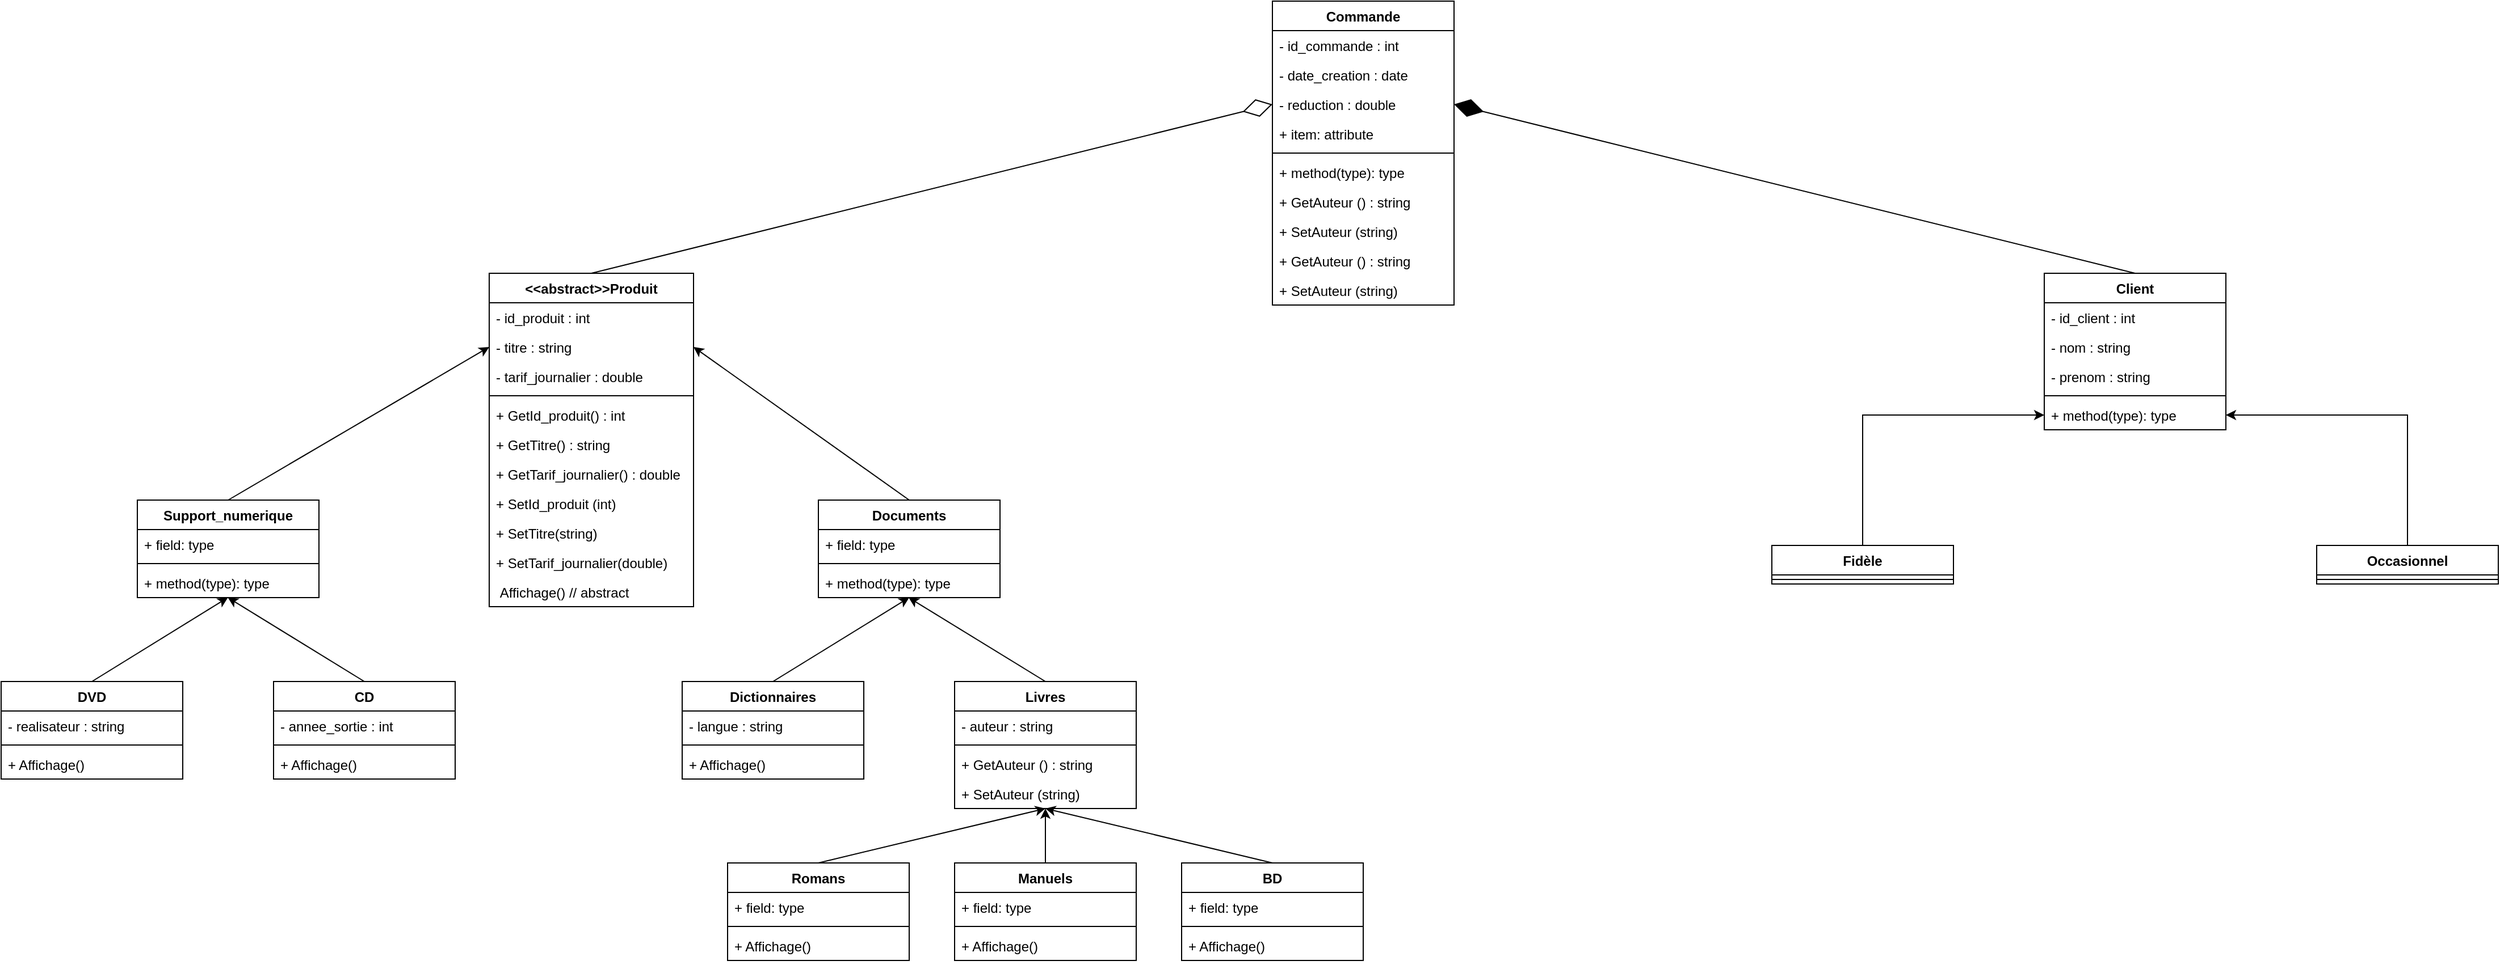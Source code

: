 <mxfile version="12.9.14" type="github">
  <diagram id="Si2locz9k4Dn_10qz3O4" name="Page-1">
    <mxGraphModel dx="1424" dy="1865" grid="1" gridSize="10" guides="1" tooltips="1" connect="1" arrows="1" fold="1" page="1" pageScale="1" pageWidth="850" pageHeight="1100" math="0" shadow="0">
      <root>
        <mxCell id="0" />
        <mxCell id="1" parent="0" />
        <mxCell id="rb-MqD_NAWT4kMZUoV1C-5" value="DVD" style="swimlane;fontStyle=1;align=center;verticalAlign=top;childLayout=stackLayout;horizontal=1;startSize=26;horizontalStack=0;resizeParent=1;resizeParentMax=0;resizeLast=0;collapsible=1;marginBottom=0;" parent="1" vertex="1">
          <mxGeometry x="80" y="480" width="160" height="86" as="geometry" />
        </mxCell>
        <mxCell id="rb-MqD_NAWT4kMZUoV1C-6" value="- realisateur : string" style="text;strokeColor=none;fillColor=none;align=left;verticalAlign=top;spacingLeft=4;spacingRight=4;overflow=hidden;rotatable=0;points=[[0,0.5],[1,0.5]];portConstraint=eastwest;" parent="rb-MqD_NAWT4kMZUoV1C-5" vertex="1">
          <mxGeometry y="26" width="160" height="26" as="geometry" />
        </mxCell>
        <mxCell id="rb-MqD_NAWT4kMZUoV1C-7" value="" style="line;strokeWidth=1;fillColor=none;align=left;verticalAlign=middle;spacingTop=-1;spacingLeft=3;spacingRight=3;rotatable=0;labelPosition=right;points=[];portConstraint=eastwest;" parent="rb-MqD_NAWT4kMZUoV1C-5" vertex="1">
          <mxGeometry y="52" width="160" height="8" as="geometry" />
        </mxCell>
        <mxCell id="tzq9qLVQ6whCQIbnyR1z-40" value="+ Affichage()" style="text;strokeColor=none;fillColor=none;align=left;verticalAlign=top;spacingLeft=4;spacingRight=4;overflow=hidden;rotatable=0;points=[[0,0.5],[1,0.5]];portConstraint=eastwest;" parent="rb-MqD_NAWT4kMZUoV1C-5" vertex="1">
          <mxGeometry y="60" width="160" height="26" as="geometry" />
        </mxCell>
        <mxCell id="rb-MqD_NAWT4kMZUoV1C-9" value="CD" style="swimlane;fontStyle=1;align=center;verticalAlign=top;childLayout=stackLayout;horizontal=1;startSize=26;horizontalStack=0;resizeParent=1;resizeParentMax=0;resizeLast=0;collapsible=1;marginBottom=0;" parent="1" vertex="1">
          <mxGeometry x="320" y="480" width="160" height="86" as="geometry" />
        </mxCell>
        <mxCell id="rb-MqD_NAWT4kMZUoV1C-10" value="- annee_sortie : int" style="text;strokeColor=none;fillColor=none;align=left;verticalAlign=top;spacingLeft=4;spacingRight=4;overflow=hidden;rotatable=0;points=[[0,0.5],[1,0.5]];portConstraint=eastwest;" parent="rb-MqD_NAWT4kMZUoV1C-9" vertex="1">
          <mxGeometry y="26" width="160" height="26" as="geometry" />
        </mxCell>
        <mxCell id="rb-MqD_NAWT4kMZUoV1C-11" value="" style="line;strokeWidth=1;fillColor=none;align=left;verticalAlign=middle;spacingTop=-1;spacingLeft=3;spacingRight=3;rotatable=0;labelPosition=right;points=[];portConstraint=eastwest;" parent="rb-MqD_NAWT4kMZUoV1C-9" vertex="1">
          <mxGeometry y="52" width="160" height="8" as="geometry" />
        </mxCell>
        <mxCell id="tzq9qLVQ6whCQIbnyR1z-41" value="+ Affichage()" style="text;strokeColor=none;fillColor=none;align=left;verticalAlign=top;spacingLeft=4;spacingRight=4;overflow=hidden;rotatable=0;points=[[0,0.5],[1,0.5]];portConstraint=eastwest;" parent="rb-MqD_NAWT4kMZUoV1C-9" vertex="1">
          <mxGeometry y="60" width="160" height="26" as="geometry" />
        </mxCell>
        <mxCell id="tzq9qLVQ6whCQIbnyR1z-1" value="Support_numerique" style="swimlane;fontStyle=1;align=center;verticalAlign=top;childLayout=stackLayout;horizontal=1;startSize=26;horizontalStack=0;resizeParent=1;resizeParentMax=0;resizeLast=0;collapsible=1;marginBottom=0;" parent="1" vertex="1">
          <mxGeometry x="200" y="320" width="160" height="86" as="geometry" />
        </mxCell>
        <mxCell id="tzq9qLVQ6whCQIbnyR1z-2" value="+ field: type" style="text;strokeColor=none;fillColor=none;align=left;verticalAlign=top;spacingLeft=4;spacingRight=4;overflow=hidden;rotatable=0;points=[[0,0.5],[1,0.5]];portConstraint=eastwest;" parent="tzq9qLVQ6whCQIbnyR1z-1" vertex="1">
          <mxGeometry y="26" width="160" height="26" as="geometry" />
        </mxCell>
        <mxCell id="tzq9qLVQ6whCQIbnyR1z-3" value="" style="line;strokeWidth=1;fillColor=none;align=left;verticalAlign=middle;spacingTop=-1;spacingLeft=3;spacingRight=3;rotatable=0;labelPosition=right;points=[];portConstraint=eastwest;" parent="tzq9qLVQ6whCQIbnyR1z-1" vertex="1">
          <mxGeometry y="52" width="160" height="8" as="geometry" />
        </mxCell>
        <mxCell id="tzq9qLVQ6whCQIbnyR1z-4" value="+ method(type): type" style="text;strokeColor=none;fillColor=none;align=left;verticalAlign=top;spacingLeft=4;spacingRight=4;overflow=hidden;rotatable=0;points=[[0,0.5],[1,0.5]];portConstraint=eastwest;" parent="tzq9qLVQ6whCQIbnyR1z-1" vertex="1">
          <mxGeometry y="60" width="160" height="26" as="geometry" />
        </mxCell>
        <mxCell id="rb-MqD_NAWT4kMZUoV1C-13" value="Documents" style="swimlane;fontStyle=1;align=center;verticalAlign=top;childLayout=stackLayout;horizontal=1;startSize=26;horizontalStack=0;resizeParent=1;resizeParentMax=0;resizeLast=0;collapsible=1;marginBottom=0;" parent="1" vertex="1">
          <mxGeometry x="800" y="320" width="160" height="86" as="geometry" />
        </mxCell>
        <mxCell id="rb-MqD_NAWT4kMZUoV1C-14" value="+ field: type" style="text;strokeColor=none;fillColor=none;align=left;verticalAlign=top;spacingLeft=4;spacingRight=4;overflow=hidden;rotatable=0;points=[[0,0.5],[1,0.5]];portConstraint=eastwest;" parent="rb-MqD_NAWT4kMZUoV1C-13" vertex="1">
          <mxGeometry y="26" width="160" height="26" as="geometry" />
        </mxCell>
        <mxCell id="rb-MqD_NAWT4kMZUoV1C-15" value="" style="line;strokeWidth=1;fillColor=none;align=left;verticalAlign=middle;spacingTop=-1;spacingLeft=3;spacingRight=3;rotatable=0;labelPosition=right;points=[];portConstraint=eastwest;" parent="rb-MqD_NAWT4kMZUoV1C-13" vertex="1">
          <mxGeometry y="52" width="160" height="8" as="geometry" />
        </mxCell>
        <mxCell id="rb-MqD_NAWT4kMZUoV1C-16" value="+ method(type): type" style="text;strokeColor=none;fillColor=none;align=left;verticalAlign=top;spacingLeft=4;spacingRight=4;overflow=hidden;rotatable=0;points=[[0,0.5],[1,0.5]];portConstraint=eastwest;" parent="rb-MqD_NAWT4kMZUoV1C-13" vertex="1">
          <mxGeometry y="60" width="160" height="26" as="geometry" />
        </mxCell>
        <mxCell id="rb-MqD_NAWT4kMZUoV1C-21" value="Dictionnaires" style="swimlane;fontStyle=1;align=center;verticalAlign=top;childLayout=stackLayout;horizontal=1;startSize=26;horizontalStack=0;resizeParent=1;resizeParentMax=0;resizeLast=0;collapsible=1;marginBottom=0;" parent="1" vertex="1">
          <mxGeometry x="680" y="480" width="160" height="86" as="geometry" />
        </mxCell>
        <mxCell id="rb-MqD_NAWT4kMZUoV1C-22" value="- langue : string" style="text;strokeColor=none;fillColor=none;align=left;verticalAlign=top;spacingLeft=4;spacingRight=4;overflow=hidden;rotatable=0;points=[[0,0.5],[1,0.5]];portConstraint=eastwest;" parent="rb-MqD_NAWT4kMZUoV1C-21" vertex="1">
          <mxGeometry y="26" width="160" height="26" as="geometry" />
        </mxCell>
        <mxCell id="rb-MqD_NAWT4kMZUoV1C-23" value="" style="line;strokeWidth=1;fillColor=none;align=left;verticalAlign=middle;spacingTop=-1;spacingLeft=3;spacingRight=3;rotatable=0;labelPosition=right;points=[];portConstraint=eastwest;" parent="rb-MqD_NAWT4kMZUoV1C-21" vertex="1">
          <mxGeometry y="52" width="160" height="8" as="geometry" />
        </mxCell>
        <mxCell id="tzq9qLVQ6whCQIbnyR1z-42" value="+ Affichage()" style="text;strokeColor=none;fillColor=none;align=left;verticalAlign=top;spacingLeft=4;spacingRight=4;overflow=hidden;rotatable=0;points=[[0,0.5],[1,0.5]];portConstraint=eastwest;" parent="rb-MqD_NAWT4kMZUoV1C-21" vertex="1">
          <mxGeometry y="60" width="160" height="26" as="geometry" />
        </mxCell>
        <mxCell id="rb-MqD_NAWT4kMZUoV1C-25" value="Livres" style="swimlane;fontStyle=1;align=center;verticalAlign=top;childLayout=stackLayout;horizontal=1;startSize=26;horizontalStack=0;resizeParent=1;resizeParentMax=0;resizeLast=0;collapsible=1;marginBottom=0;" parent="1" vertex="1">
          <mxGeometry x="920" y="480" width="160" height="112" as="geometry" />
        </mxCell>
        <mxCell id="rb-MqD_NAWT4kMZUoV1C-26" value="- auteur : string" style="text;strokeColor=none;fillColor=none;align=left;verticalAlign=top;spacingLeft=4;spacingRight=4;overflow=hidden;rotatable=0;points=[[0,0.5],[1,0.5]];portConstraint=eastwest;" parent="rb-MqD_NAWT4kMZUoV1C-25" vertex="1">
          <mxGeometry y="26" width="160" height="26" as="geometry" />
        </mxCell>
        <mxCell id="rb-MqD_NAWT4kMZUoV1C-27" value="" style="line;strokeWidth=1;fillColor=none;align=left;verticalAlign=middle;spacingTop=-1;spacingLeft=3;spacingRight=3;rotatable=0;labelPosition=right;points=[];portConstraint=eastwest;" parent="rb-MqD_NAWT4kMZUoV1C-25" vertex="1">
          <mxGeometry y="52" width="160" height="8" as="geometry" />
        </mxCell>
        <mxCell id="rb-MqD_NAWT4kMZUoV1C-28" value="+ GetAuteur () : string" style="text;strokeColor=none;fillColor=none;align=left;verticalAlign=top;spacingLeft=4;spacingRight=4;overflow=hidden;rotatable=0;points=[[0,0.5],[1,0.5]];portConstraint=eastwest;" parent="rb-MqD_NAWT4kMZUoV1C-25" vertex="1">
          <mxGeometry y="60" width="160" height="26" as="geometry" />
        </mxCell>
        <mxCell id="tzq9qLVQ6whCQIbnyR1z-46" value="+ SetAuteur (string)" style="text;strokeColor=none;fillColor=none;align=left;verticalAlign=top;spacingLeft=4;spacingRight=4;overflow=hidden;rotatable=0;points=[[0,0.5],[1,0.5]];portConstraint=eastwest;" parent="rb-MqD_NAWT4kMZUoV1C-25" vertex="1">
          <mxGeometry y="86" width="160" height="26" as="geometry" />
        </mxCell>
        <mxCell id="rb-MqD_NAWT4kMZUoV1C-37" value="BD" style="swimlane;fontStyle=1;align=center;verticalAlign=top;childLayout=stackLayout;horizontal=1;startSize=26;horizontalStack=0;resizeParent=1;resizeParentMax=0;resizeLast=0;collapsible=1;marginBottom=0;" parent="1" vertex="1">
          <mxGeometry x="1120" y="640" width="160" height="86" as="geometry" />
        </mxCell>
        <mxCell id="rb-MqD_NAWT4kMZUoV1C-38" value="+ field: type" style="text;strokeColor=none;fillColor=none;align=left;verticalAlign=top;spacingLeft=4;spacingRight=4;overflow=hidden;rotatable=0;points=[[0,0.5],[1,0.5]];portConstraint=eastwest;" parent="rb-MqD_NAWT4kMZUoV1C-37" vertex="1">
          <mxGeometry y="26" width="160" height="26" as="geometry" />
        </mxCell>
        <mxCell id="rb-MqD_NAWT4kMZUoV1C-39" value="" style="line;strokeWidth=1;fillColor=none;align=left;verticalAlign=middle;spacingTop=-1;spacingLeft=3;spacingRight=3;rotatable=0;labelPosition=right;points=[];portConstraint=eastwest;" parent="rb-MqD_NAWT4kMZUoV1C-37" vertex="1">
          <mxGeometry y="52" width="160" height="8" as="geometry" />
        </mxCell>
        <mxCell id="tzq9qLVQ6whCQIbnyR1z-45" value="+ Affichage()" style="text;strokeColor=none;fillColor=none;align=left;verticalAlign=top;spacingLeft=4;spacingRight=4;overflow=hidden;rotatable=0;points=[[0,0.5],[1,0.5]];portConstraint=eastwest;" parent="rb-MqD_NAWT4kMZUoV1C-37" vertex="1">
          <mxGeometry y="60" width="160" height="26" as="geometry" />
        </mxCell>
        <mxCell id="rb-MqD_NAWT4kMZUoV1C-33" value="Manuels" style="swimlane;fontStyle=1;align=center;verticalAlign=top;childLayout=stackLayout;horizontal=1;startSize=26;horizontalStack=0;resizeParent=1;resizeParentMax=0;resizeLast=0;collapsible=1;marginBottom=0;" parent="1" vertex="1">
          <mxGeometry x="920" y="640" width="160" height="86" as="geometry" />
        </mxCell>
        <mxCell id="rb-MqD_NAWT4kMZUoV1C-34" value="+ field: type" style="text;strokeColor=none;fillColor=none;align=left;verticalAlign=top;spacingLeft=4;spacingRight=4;overflow=hidden;rotatable=0;points=[[0,0.5],[1,0.5]];portConstraint=eastwest;" parent="rb-MqD_NAWT4kMZUoV1C-33" vertex="1">
          <mxGeometry y="26" width="160" height="26" as="geometry" />
        </mxCell>
        <mxCell id="rb-MqD_NAWT4kMZUoV1C-35" value="" style="line;strokeWidth=1;fillColor=none;align=left;verticalAlign=middle;spacingTop=-1;spacingLeft=3;spacingRight=3;rotatable=0;labelPosition=right;points=[];portConstraint=eastwest;" parent="rb-MqD_NAWT4kMZUoV1C-33" vertex="1">
          <mxGeometry y="52" width="160" height="8" as="geometry" />
        </mxCell>
        <mxCell id="tzq9qLVQ6whCQIbnyR1z-44" value="+ Affichage()" style="text;strokeColor=none;fillColor=none;align=left;verticalAlign=top;spacingLeft=4;spacingRight=4;overflow=hidden;rotatable=0;points=[[0,0.5],[1,0.5]];portConstraint=eastwest;" parent="rb-MqD_NAWT4kMZUoV1C-33" vertex="1">
          <mxGeometry y="60" width="160" height="26" as="geometry" />
        </mxCell>
        <mxCell id="rb-MqD_NAWT4kMZUoV1C-29" value="Romans" style="swimlane;fontStyle=1;align=center;verticalAlign=top;childLayout=stackLayout;horizontal=1;startSize=26;horizontalStack=0;resizeParent=1;resizeParentMax=0;resizeLast=0;collapsible=1;marginBottom=0;" parent="1" vertex="1">
          <mxGeometry x="720" y="640" width="160" height="86" as="geometry" />
        </mxCell>
        <mxCell id="rb-MqD_NAWT4kMZUoV1C-30" value="+ field: type" style="text;strokeColor=none;fillColor=none;align=left;verticalAlign=top;spacingLeft=4;spacingRight=4;overflow=hidden;rotatable=0;points=[[0,0.5],[1,0.5]];portConstraint=eastwest;" parent="rb-MqD_NAWT4kMZUoV1C-29" vertex="1">
          <mxGeometry y="26" width="160" height="26" as="geometry" />
        </mxCell>
        <mxCell id="rb-MqD_NAWT4kMZUoV1C-31" value="" style="line;strokeWidth=1;fillColor=none;align=left;verticalAlign=middle;spacingTop=-1;spacingLeft=3;spacingRight=3;rotatable=0;labelPosition=right;points=[];portConstraint=eastwest;" parent="rb-MqD_NAWT4kMZUoV1C-29" vertex="1">
          <mxGeometry y="52" width="160" height="8" as="geometry" />
        </mxCell>
        <mxCell id="tzq9qLVQ6whCQIbnyR1z-43" value="+ Affichage()" style="text;strokeColor=none;fillColor=none;align=left;verticalAlign=top;spacingLeft=4;spacingRight=4;overflow=hidden;rotatable=0;points=[[0,0.5],[1,0.5]];portConstraint=eastwest;" parent="rb-MqD_NAWT4kMZUoV1C-29" vertex="1">
          <mxGeometry y="60" width="160" height="26" as="geometry" />
        </mxCell>
        <mxCell id="rb-MqD_NAWT4kMZUoV1C-1" value="&lt;&lt;abstract&gt;&gt;Produit" style="swimlane;fontStyle=1;align=center;verticalAlign=top;childLayout=stackLayout;horizontal=1;startSize=26;horizontalStack=0;resizeParent=1;resizeParentMax=0;resizeLast=0;collapsible=1;marginBottom=0;" parent="1" vertex="1">
          <mxGeometry x="510" y="120" width="180" height="294" as="geometry" />
        </mxCell>
        <mxCell id="rb-MqD_NAWT4kMZUoV1C-2" value="- id_produit : int" style="text;strokeColor=none;fillColor=none;align=left;verticalAlign=top;spacingLeft=4;spacingRight=4;overflow=hidden;rotatable=0;points=[[0,0.5],[1,0.5]];portConstraint=eastwest;" parent="rb-MqD_NAWT4kMZUoV1C-1" vertex="1">
          <mxGeometry y="26" width="180" height="26" as="geometry" />
        </mxCell>
        <mxCell id="meF54CxMP4Rzf3T3WrZb-1" value="- titre : string" style="text;strokeColor=none;fillColor=none;align=left;verticalAlign=top;spacingLeft=4;spacingRight=4;overflow=hidden;rotatable=0;points=[[0,0.5],[1,0.5]];portConstraint=eastwest;" parent="rb-MqD_NAWT4kMZUoV1C-1" vertex="1">
          <mxGeometry y="52" width="180" height="26" as="geometry" />
        </mxCell>
        <mxCell id="meF54CxMP4Rzf3T3WrZb-2" value="- tarif_journalier : double" style="text;strokeColor=none;fillColor=none;align=left;verticalAlign=top;spacingLeft=4;spacingRight=4;overflow=hidden;rotatable=0;points=[[0,0.5],[1,0.5]];portConstraint=eastwest;" parent="rb-MqD_NAWT4kMZUoV1C-1" vertex="1">
          <mxGeometry y="78" width="180" height="26" as="geometry" />
        </mxCell>
        <mxCell id="rb-MqD_NAWT4kMZUoV1C-3" value="" style="line;strokeWidth=1;fillColor=none;align=left;verticalAlign=middle;spacingTop=-1;spacingLeft=3;spacingRight=3;rotatable=0;labelPosition=right;points=[];portConstraint=eastwest;" parent="rb-MqD_NAWT4kMZUoV1C-1" vertex="1">
          <mxGeometry y="104" width="180" height="8" as="geometry" />
        </mxCell>
        <mxCell id="rb-MqD_NAWT4kMZUoV1C-4" value="+ GetId_produit() : int" style="text;strokeColor=none;fillColor=none;align=left;verticalAlign=top;spacingLeft=4;spacingRight=4;overflow=hidden;rotatable=0;points=[[0,0.5],[1,0.5]];portConstraint=eastwest;" parent="rb-MqD_NAWT4kMZUoV1C-1" vertex="1">
          <mxGeometry y="112" width="180" height="26" as="geometry" />
        </mxCell>
        <mxCell id="tzq9qLVQ6whCQIbnyR1z-31" value="+ GetTitre() : string" style="text;strokeColor=none;fillColor=none;align=left;verticalAlign=top;spacingLeft=4;spacingRight=4;overflow=hidden;rotatable=0;points=[[0,0.5],[1,0.5]];portConstraint=eastwest;" parent="rb-MqD_NAWT4kMZUoV1C-1" vertex="1">
          <mxGeometry y="138" width="180" height="26" as="geometry" />
        </mxCell>
        <mxCell id="tzq9qLVQ6whCQIbnyR1z-32" value="+ GetTarif_journalier() : double" style="text;strokeColor=none;fillColor=none;align=left;verticalAlign=top;spacingLeft=4;spacingRight=4;overflow=hidden;rotatable=0;points=[[0,0.5],[1,0.5]];portConstraint=eastwest;" parent="rb-MqD_NAWT4kMZUoV1C-1" vertex="1">
          <mxGeometry y="164" width="180" height="26" as="geometry" />
        </mxCell>
        <mxCell id="tzq9qLVQ6whCQIbnyR1z-36" value="+ SetId_produit (int)" style="text;strokeColor=none;fillColor=none;align=left;verticalAlign=top;spacingLeft=4;spacingRight=4;overflow=hidden;rotatable=0;points=[[0,0.5],[1,0.5]];portConstraint=eastwest;" parent="rb-MqD_NAWT4kMZUoV1C-1" vertex="1">
          <mxGeometry y="190" width="180" height="26" as="geometry" />
        </mxCell>
        <mxCell id="tzq9qLVQ6whCQIbnyR1z-34" value="+ SetTitre(string)" style="text;strokeColor=none;fillColor=none;align=left;verticalAlign=top;spacingLeft=4;spacingRight=4;overflow=hidden;rotatable=0;points=[[0,0.5],[1,0.5]];portConstraint=eastwest;" parent="rb-MqD_NAWT4kMZUoV1C-1" vertex="1">
          <mxGeometry y="216" width="180" height="26" as="geometry" />
        </mxCell>
        <mxCell id="tzq9qLVQ6whCQIbnyR1z-35" value="+ SetTarif_journalier(double)" style="text;strokeColor=none;fillColor=none;align=left;verticalAlign=top;spacingLeft=4;spacingRight=4;overflow=hidden;rotatable=0;points=[[0,0.5],[1,0.5]];portConstraint=eastwest;" parent="rb-MqD_NAWT4kMZUoV1C-1" vertex="1">
          <mxGeometry y="242" width="180" height="26" as="geometry" />
        </mxCell>
        <mxCell id="tzq9qLVQ6whCQIbnyR1z-37" value=" Affichage() // abstract" style="text;strokeColor=none;fillColor=none;align=left;verticalAlign=top;spacingLeft=4;spacingRight=4;overflow=hidden;rotatable=0;points=[[0,0.5],[1,0.5]];portConstraint=eastwest;" parent="rb-MqD_NAWT4kMZUoV1C-1" vertex="1">
          <mxGeometry y="268" width="180" height="26" as="geometry" />
        </mxCell>
        <mxCell id="tzq9qLVQ6whCQIbnyR1z-5" value="" style="endArrow=classic;html=1;entryX=1;entryY=0.5;entryDx=0;entryDy=0;exitX=0.5;exitY=0;exitDx=0;exitDy=0;" parent="1" source="rb-MqD_NAWT4kMZUoV1C-13" target="meF54CxMP4Rzf3T3WrZb-1" edge="1">
          <mxGeometry width="50" height="50" relative="1" as="geometry">
            <mxPoint x="950" y="120" as="sourcePoint" />
            <mxPoint x="750" y="430" as="targetPoint" />
          </mxGeometry>
        </mxCell>
        <mxCell id="tzq9qLVQ6whCQIbnyR1z-6" value="" style="endArrow=classic;html=1;entryX=0;entryY=0.5;entryDx=0;entryDy=0;exitX=0.5;exitY=0;exitDx=0;exitDy=0;" parent="1" source="tzq9qLVQ6whCQIbnyR1z-1" target="meF54CxMP4Rzf3T3WrZb-1" edge="1">
          <mxGeometry width="50" height="50" relative="1" as="geometry">
            <mxPoint x="700" y="480" as="sourcePoint" />
            <mxPoint x="750" y="430" as="targetPoint" />
          </mxGeometry>
        </mxCell>
        <mxCell id="tzq9qLVQ6whCQIbnyR1z-7" value="" style="endArrow=classic;html=1;entryX=0.5;entryY=1;entryDx=0;entryDy=0;exitX=0.5;exitY=0;exitDx=0;exitDy=0;" parent="1" source="rb-MqD_NAWT4kMZUoV1C-21" target="rb-MqD_NAWT4kMZUoV1C-13" edge="1">
          <mxGeometry width="50" height="50" relative="1" as="geometry">
            <mxPoint x="700" y="480" as="sourcePoint" />
            <mxPoint x="750" y="430" as="targetPoint" />
          </mxGeometry>
        </mxCell>
        <mxCell id="tzq9qLVQ6whCQIbnyR1z-8" value="" style="endArrow=classic;html=1;entryX=0.497;entryY=0.998;entryDx=0;entryDy=0;entryPerimeter=0;exitX=0.5;exitY=0;exitDx=0;exitDy=0;" parent="1" source="rb-MqD_NAWT4kMZUoV1C-25" target="rb-MqD_NAWT4kMZUoV1C-16" edge="1">
          <mxGeometry width="50" height="50" relative="1" as="geometry">
            <mxPoint x="700" y="480" as="sourcePoint" />
            <mxPoint x="750" y="430" as="targetPoint" />
          </mxGeometry>
        </mxCell>
        <mxCell id="tzq9qLVQ6whCQIbnyR1z-9" value="" style="endArrow=classic;html=1;exitX=0.5;exitY=0;exitDx=0;exitDy=0;" parent="1" source="rb-MqD_NAWT4kMZUoV1C-37" edge="1">
          <mxGeometry width="50" height="50" relative="1" as="geometry">
            <mxPoint x="700" y="480" as="sourcePoint" />
            <mxPoint x="1000" y="592" as="targetPoint" />
          </mxGeometry>
        </mxCell>
        <mxCell id="tzq9qLVQ6whCQIbnyR1z-10" value="" style="endArrow=classic;html=1;exitX=0.5;exitY=0;exitDx=0;exitDy=0;entryX=0.5;entryY=1;entryDx=0;entryDy=0;" parent="1" source="rb-MqD_NAWT4kMZUoV1C-33" target="rb-MqD_NAWT4kMZUoV1C-25" edge="1">
          <mxGeometry width="50" height="50" relative="1" as="geometry">
            <mxPoint x="1210" y="650" as="sourcePoint" />
            <mxPoint x="1009.04" y="576.702" as="targetPoint" />
          </mxGeometry>
        </mxCell>
        <mxCell id="tzq9qLVQ6whCQIbnyR1z-11" value="" style="endArrow=classic;html=1;exitX=0.5;exitY=0;exitDx=0;exitDy=0;" parent="1" source="rb-MqD_NAWT4kMZUoV1C-29" edge="1">
          <mxGeometry width="50" height="50" relative="1" as="geometry">
            <mxPoint x="1010" y="650" as="sourcePoint" />
            <mxPoint x="1000" y="592" as="targetPoint" />
          </mxGeometry>
        </mxCell>
        <mxCell id="tzq9qLVQ6whCQIbnyR1z-12" value="" style="endArrow=classic;html=1;exitX=0.5;exitY=0;exitDx=0;exitDy=0;entryX=0.5;entryY=1;entryDx=0;entryDy=0;" parent="1" source="rb-MqD_NAWT4kMZUoV1C-9" edge="1">
          <mxGeometry width="50" height="50" relative="1" as="geometry">
            <mxPoint x="279.76" y="480" as="sourcePoint" />
            <mxPoint x="279.76" y="406" as="targetPoint" />
          </mxGeometry>
        </mxCell>
        <mxCell id="tzq9qLVQ6whCQIbnyR1z-13" value="" style="endArrow=classic;html=1;exitX=0.5;exitY=0;exitDx=0;exitDy=0;entryX=0.5;entryY=1;entryDx=0;entryDy=0;" parent="1" source="rb-MqD_NAWT4kMZUoV1C-5" edge="1">
          <mxGeometry width="50" height="50" relative="1" as="geometry">
            <mxPoint x="279.76" y="480" as="sourcePoint" />
            <mxPoint x="279.76" y="406" as="targetPoint" />
          </mxGeometry>
        </mxCell>
        <mxCell id="tzq9qLVQ6whCQIbnyR1z-14" value="Client" style="swimlane;fontStyle=1;align=center;verticalAlign=top;childLayout=stackLayout;horizontal=1;startSize=26;horizontalStack=0;resizeParent=1;resizeParentMax=0;resizeLast=0;collapsible=1;marginBottom=0;" parent="1" vertex="1">
          <mxGeometry x="1880" y="120" width="160" height="138" as="geometry" />
        </mxCell>
        <mxCell id="tzq9qLVQ6whCQIbnyR1z-15" value="- id_client : int&#xa;" style="text;strokeColor=none;fillColor=none;align=left;verticalAlign=top;spacingLeft=4;spacingRight=4;overflow=hidden;rotatable=0;points=[[0,0.5],[1,0.5]];portConstraint=eastwest;" parent="tzq9qLVQ6whCQIbnyR1z-14" vertex="1">
          <mxGeometry y="26" width="160" height="26" as="geometry" />
        </mxCell>
        <mxCell id="tzq9qLVQ6whCQIbnyR1z-19" value="- nom : string" style="text;strokeColor=none;fillColor=none;align=left;verticalAlign=top;spacingLeft=4;spacingRight=4;overflow=hidden;rotatable=0;points=[[0,0.5],[1,0.5]];portConstraint=eastwest;" parent="tzq9qLVQ6whCQIbnyR1z-14" vertex="1">
          <mxGeometry y="52" width="160" height="26" as="geometry" />
        </mxCell>
        <mxCell id="tzq9qLVQ6whCQIbnyR1z-18" value="- prenom : string" style="text;strokeColor=none;fillColor=none;align=left;verticalAlign=top;spacingLeft=4;spacingRight=4;overflow=hidden;rotatable=0;points=[[0,0.5],[1,0.5]];portConstraint=eastwest;" parent="tzq9qLVQ6whCQIbnyR1z-14" vertex="1">
          <mxGeometry y="78" width="160" height="26" as="geometry" />
        </mxCell>
        <mxCell id="tzq9qLVQ6whCQIbnyR1z-16" value="" style="line;strokeWidth=1;fillColor=none;align=left;verticalAlign=middle;spacingTop=-1;spacingLeft=3;spacingRight=3;rotatable=0;labelPosition=right;points=[];portConstraint=eastwest;" parent="tzq9qLVQ6whCQIbnyR1z-14" vertex="1">
          <mxGeometry y="104" width="160" height="8" as="geometry" />
        </mxCell>
        <mxCell id="tzq9qLVQ6whCQIbnyR1z-17" value="+ method(type): type" style="text;strokeColor=none;fillColor=none;align=left;verticalAlign=top;spacingLeft=4;spacingRight=4;overflow=hidden;rotatable=0;points=[[0,0.5],[1,0.5]];portConstraint=eastwest;" parent="tzq9qLVQ6whCQIbnyR1z-14" vertex="1">
          <mxGeometry y="112" width="160" height="26" as="geometry" />
        </mxCell>
        <mxCell id="tzq9qLVQ6whCQIbnyR1z-20" value="Commande" style="swimlane;fontStyle=1;align=center;verticalAlign=top;childLayout=stackLayout;horizontal=1;startSize=26;horizontalStack=0;resizeParent=1;resizeParentMax=0;resizeLast=0;collapsible=1;marginBottom=0;" parent="1" vertex="1">
          <mxGeometry x="1200" y="-120" width="160" height="268" as="geometry" />
        </mxCell>
        <mxCell id="tzq9qLVQ6whCQIbnyR1z-21" value="- id_commande : int" style="text;strokeColor=none;fillColor=none;align=left;verticalAlign=top;spacingLeft=4;spacingRight=4;overflow=hidden;rotatable=0;points=[[0,0.5],[1,0.5]];portConstraint=eastwest;" parent="tzq9qLVQ6whCQIbnyR1z-20" vertex="1">
          <mxGeometry y="26" width="160" height="26" as="geometry" />
        </mxCell>
        <mxCell id="tzq9qLVQ6whCQIbnyR1z-24" value="- date_creation : date" style="text;strokeColor=none;fillColor=none;align=left;verticalAlign=top;spacingLeft=4;spacingRight=4;overflow=hidden;rotatable=0;points=[[0,0.5],[1,0.5]];portConstraint=eastwest;" parent="tzq9qLVQ6whCQIbnyR1z-20" vertex="1">
          <mxGeometry y="52" width="160" height="26" as="geometry" />
        </mxCell>
        <mxCell id="tzq9qLVQ6whCQIbnyR1z-25" value="- reduction : double" style="text;strokeColor=none;fillColor=none;align=left;verticalAlign=top;spacingLeft=4;spacingRight=4;overflow=hidden;rotatable=0;points=[[0,0.5],[1,0.5]];portConstraint=eastwest;" parent="tzq9qLVQ6whCQIbnyR1z-20" vertex="1">
          <mxGeometry y="78" width="160" height="26" as="geometry" />
        </mxCell>
        <mxCell id="tzq9qLVQ6whCQIbnyR1z-26" value="+ item: attribute" style="text;strokeColor=none;fillColor=none;align=left;verticalAlign=top;spacingLeft=4;spacingRight=4;overflow=hidden;rotatable=0;points=[[0,0.5],[1,0.5]];portConstraint=eastwest;" parent="tzq9qLVQ6whCQIbnyR1z-20" vertex="1">
          <mxGeometry y="104" width="160" height="26" as="geometry" />
        </mxCell>
        <mxCell id="tzq9qLVQ6whCQIbnyR1z-22" value="" style="line;strokeWidth=1;fillColor=none;align=left;verticalAlign=middle;spacingTop=-1;spacingLeft=3;spacingRight=3;rotatable=0;labelPosition=right;points=[];portConstraint=eastwest;" parent="tzq9qLVQ6whCQIbnyR1z-20" vertex="1">
          <mxGeometry y="130" width="160" height="8" as="geometry" />
        </mxCell>
        <mxCell id="tzq9qLVQ6whCQIbnyR1z-23" value="+ method(type): type" style="text;strokeColor=none;fillColor=none;align=left;verticalAlign=top;spacingLeft=4;spacingRight=4;overflow=hidden;rotatable=0;points=[[0,0.5],[1,0.5]];portConstraint=eastwest;" parent="tzq9qLVQ6whCQIbnyR1z-20" vertex="1">
          <mxGeometry y="138" width="160" height="26" as="geometry" />
        </mxCell>
        <mxCell id="tzq9qLVQ6whCQIbnyR1z-47" value="+ GetAuteur () : string" style="text;strokeColor=none;fillColor=none;align=left;verticalAlign=top;spacingLeft=4;spacingRight=4;overflow=hidden;rotatable=0;points=[[0,0.5],[1,0.5]];portConstraint=eastwest;" parent="tzq9qLVQ6whCQIbnyR1z-20" vertex="1">
          <mxGeometry y="164" width="160" height="26" as="geometry" />
        </mxCell>
        <mxCell id="tzq9qLVQ6whCQIbnyR1z-48" value="+ SetAuteur (string)" style="text;strokeColor=none;fillColor=none;align=left;verticalAlign=top;spacingLeft=4;spacingRight=4;overflow=hidden;rotatable=0;points=[[0,0.5],[1,0.5]];portConstraint=eastwest;" parent="tzq9qLVQ6whCQIbnyR1z-20" vertex="1">
          <mxGeometry y="190" width="160" height="26" as="geometry" />
        </mxCell>
        <mxCell id="tzq9qLVQ6whCQIbnyR1z-49" value="+ GetAuteur () : string" style="text;strokeColor=none;fillColor=none;align=left;verticalAlign=top;spacingLeft=4;spacingRight=4;overflow=hidden;rotatable=0;points=[[0,0.5],[1,0.5]];portConstraint=eastwest;" parent="tzq9qLVQ6whCQIbnyR1z-20" vertex="1">
          <mxGeometry y="216" width="160" height="26" as="geometry" />
        </mxCell>
        <mxCell id="tzq9qLVQ6whCQIbnyR1z-50" value="+ SetAuteur (string)" style="text;strokeColor=none;fillColor=none;align=left;verticalAlign=top;spacingLeft=4;spacingRight=4;overflow=hidden;rotatable=0;points=[[0,0.5],[1,0.5]];portConstraint=eastwest;" parent="tzq9qLVQ6whCQIbnyR1z-20" vertex="1">
          <mxGeometry y="242" width="160" height="26" as="geometry" />
        </mxCell>
        <mxCell id="tzq9qLVQ6whCQIbnyR1z-27" value="" style="endArrow=diamondThin;endFill=1;endSize=24;html=1;exitX=0.5;exitY=0;exitDx=0;exitDy=0;entryX=1;entryY=0.5;entryDx=0;entryDy=0;" parent="1" source="tzq9qLVQ6whCQIbnyR1z-14" target="tzq9qLVQ6whCQIbnyR1z-25" edge="1">
          <mxGeometry width="160" relative="1" as="geometry">
            <mxPoint x="1170" y="130" as="sourcePoint" />
            <mxPoint x="1450" y="-30" as="targetPoint" />
          </mxGeometry>
        </mxCell>
        <mxCell id="tzq9qLVQ6whCQIbnyR1z-30" value="" style="endArrow=diamondThin;endFill=0;endSize=24;html=1;entryX=0;entryY=0.5;entryDx=0;entryDy=0;exitX=0.5;exitY=0;exitDx=0;exitDy=0;" parent="1" source="rb-MqD_NAWT4kMZUoV1C-1" target="tzq9qLVQ6whCQIbnyR1z-25" edge="1">
          <mxGeometry width="160" relative="1" as="geometry">
            <mxPoint x="1170" y="130" as="sourcePoint" />
            <mxPoint x="1330" y="130" as="targetPoint" />
          </mxGeometry>
        </mxCell>
        <mxCell id="ZclIeGAqn-7BksEOSLTx-15" style="edgeStyle=orthogonalEdgeStyle;rounded=0;orthogonalLoop=1;jettySize=auto;html=1;entryX=0;entryY=0.5;entryDx=0;entryDy=0;" edge="1" parent="1" source="ZclIeGAqn-7BksEOSLTx-1" target="tzq9qLVQ6whCQIbnyR1z-17">
          <mxGeometry relative="1" as="geometry" />
        </mxCell>
        <mxCell id="ZclIeGAqn-7BksEOSLTx-1" value="Fidèle" style="swimlane;fontStyle=1;align=center;verticalAlign=top;childLayout=stackLayout;horizontal=1;startSize=26;horizontalStack=0;resizeParent=1;resizeParentMax=0;resizeLast=0;collapsible=1;marginBottom=0;" vertex="1" parent="1">
          <mxGeometry x="1640" y="360" width="160" height="34" as="geometry" />
        </mxCell>
        <mxCell id="ZclIeGAqn-7BksEOSLTx-3" value="" style="line;strokeWidth=1;fillColor=none;align=left;verticalAlign=middle;spacingTop=-1;spacingLeft=3;spacingRight=3;rotatable=0;labelPosition=right;points=[];portConstraint=eastwest;" vertex="1" parent="ZclIeGAqn-7BksEOSLTx-1">
          <mxGeometry y="26" width="160" height="8" as="geometry" />
        </mxCell>
        <mxCell id="ZclIeGAqn-7BksEOSLTx-14" style="edgeStyle=orthogonalEdgeStyle;rounded=0;orthogonalLoop=1;jettySize=auto;html=1;entryX=1;entryY=0.5;entryDx=0;entryDy=0;" edge="1" parent="1" source="ZclIeGAqn-7BksEOSLTx-5" target="tzq9qLVQ6whCQIbnyR1z-17">
          <mxGeometry relative="1" as="geometry" />
        </mxCell>
        <mxCell id="ZclIeGAqn-7BksEOSLTx-5" value="Occasionnel" style="swimlane;fontStyle=1;align=center;verticalAlign=top;childLayout=stackLayout;horizontal=1;startSize=26;horizontalStack=0;resizeParent=1;resizeParentMax=0;resizeLast=0;collapsible=1;marginBottom=0;" vertex="1" parent="1">
          <mxGeometry x="2120" y="360" width="160" height="34" as="geometry" />
        </mxCell>
        <mxCell id="ZclIeGAqn-7BksEOSLTx-7" value="" style="line;strokeWidth=1;fillColor=none;align=left;verticalAlign=middle;spacingTop=-1;spacingLeft=3;spacingRight=3;rotatable=0;labelPosition=right;points=[];portConstraint=eastwest;" vertex="1" parent="ZclIeGAqn-7BksEOSLTx-5">
          <mxGeometry y="26" width="160" height="8" as="geometry" />
        </mxCell>
      </root>
    </mxGraphModel>
  </diagram>
</mxfile>
